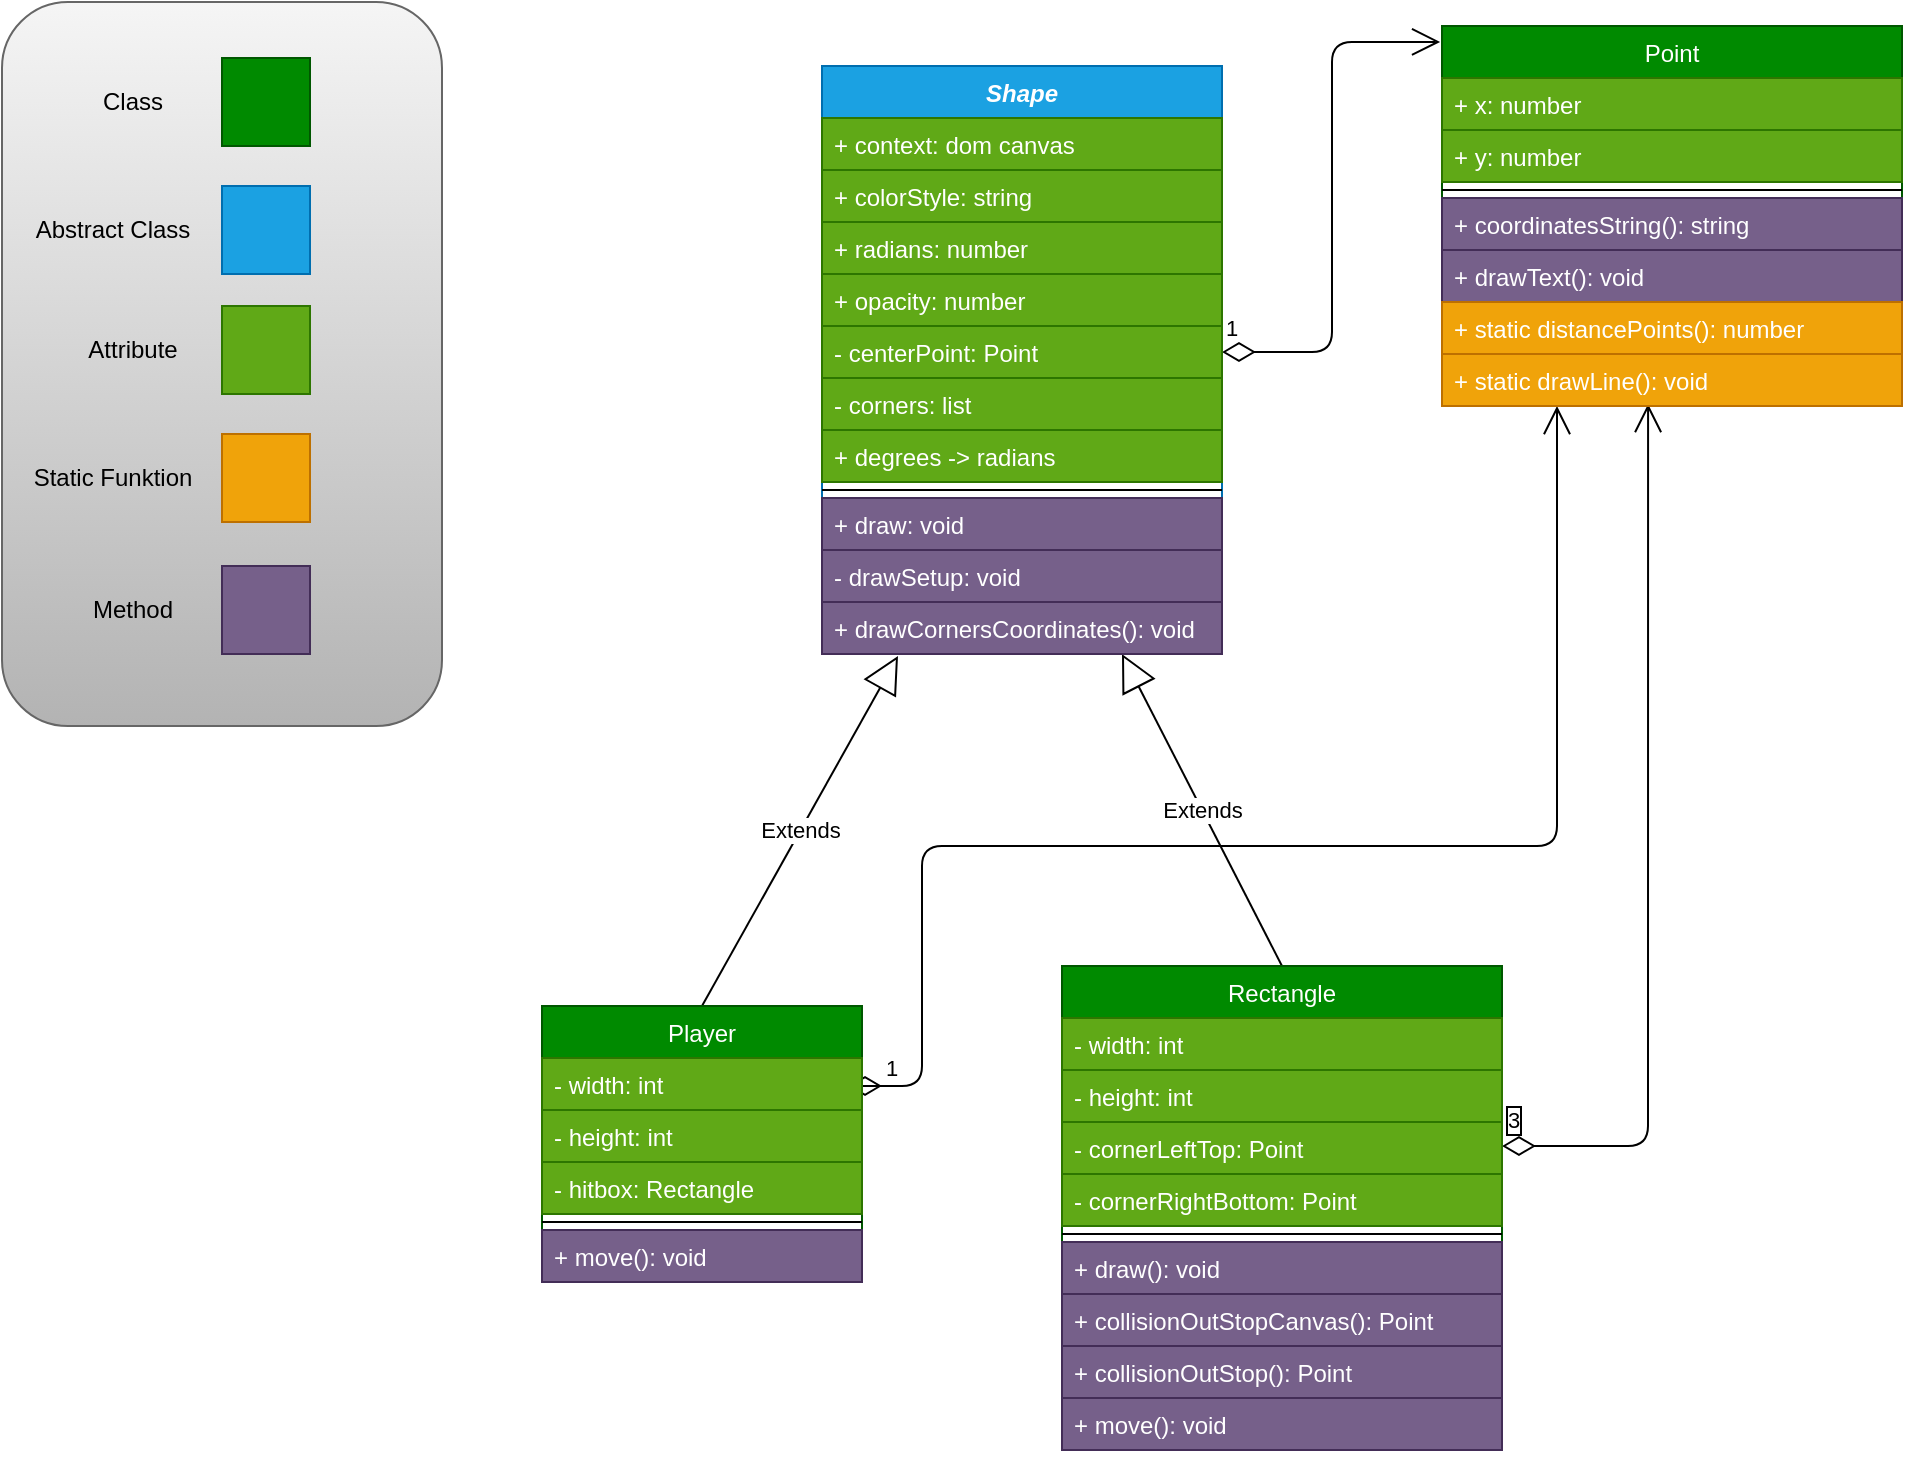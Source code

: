 <mxfile version="12.9.9" type="device"><diagram id="RAW5BNLhD_kJSsxiQ4Sg" name="Page-1"><mxGraphModel dx="1551" dy="1151" grid="1" gridSize="10" guides="1" tooltips="1" connect="1" arrows="1" fold="1" page="1" pageScale="1" pageWidth="850" pageHeight="1100" math="0" shadow="0"><root><mxCell id="0"/><mxCell id="1" parent="0"/><mxCell id="B8KtoYiRNh_vQeLMw6E--84" value="" style="rounded=1;whiteSpace=wrap;html=1;fillColor=#f5f5f5;strokeColor=#666666;gradientColor=#b3b3b3;" vertex="1" parent="1"><mxGeometry x="70" y="18" width="220" height="362" as="geometry"/></mxCell><mxCell id="B8KtoYiRNh_vQeLMw6E--48" value="Extends" style="endArrow=block;endSize=16;endFill=0;html=1;entryX=0.19;entryY=1.038;entryDx=0;entryDy=0;entryPerimeter=0;exitX=0.5;exitY=0;exitDx=0;exitDy=0;" edge="1" parent="1" source="B8KtoYiRNh_vQeLMw6E--30" target="B8KtoYiRNh_vQeLMw6E--29"><mxGeometry width="160" relative="1" as="geometry"><mxPoint x="430" y="490" as="sourcePoint"/><mxPoint x="590" y="380" as="targetPoint"/></mxGeometry></mxCell><mxCell id="B8KtoYiRNh_vQeLMw6E--49" value="Extends" style="endArrow=block;endSize=16;endFill=0;html=1;entryX=0.75;entryY=1;entryDx=0;entryDy=0;exitX=0.5;exitY=0;exitDx=0;exitDy=0;" edge="1" parent="1" source="B8KtoYiRNh_vQeLMw6E--34" target="B8KtoYiRNh_vQeLMw6E--9"><mxGeometry width="160" relative="1" as="geometry"><mxPoint x="692" y="489.01" as="sourcePoint"/><mxPoint x="790" y="373.998" as="targetPoint"/></mxGeometry></mxCell><mxCell id="B8KtoYiRNh_vQeLMw6E--51" value="1" style="endArrow=open;html=1;endSize=12;startArrow=diamondThin;startSize=14;startFill=0;edgeStyle=orthogonalEdgeStyle;align=left;verticalAlign=bottom;exitX=1;exitY=0.5;exitDx=0;exitDy=0;entryX=-0.004;entryY=0.042;entryDx=0;entryDy=0;entryPerimeter=0;" edge="1" parent="1" source="B8KtoYiRNh_vQeLMw6E--12" target="B8KtoYiRNh_vQeLMw6E--1"><mxGeometry x="-1" y="3" relative="1" as="geometry"><mxPoint x="180" y="440" as="sourcePoint"/><mxPoint x="340" y="440" as="targetPoint"/></mxGeometry></mxCell><mxCell id="B8KtoYiRNh_vQeLMw6E--52" value="3" style="endArrow=open;html=1;endSize=12;startArrow=diamondThin;startSize=14;startFill=0;edgeStyle=orthogonalEdgeStyle;align=left;verticalAlign=bottom;entryX=0.448;entryY=0.962;entryDx=0;entryDy=0;entryPerimeter=0;labelBorderColor=#000000;" edge="1" parent="1" target="B8KtoYiRNh_vQeLMw6E--7"><mxGeometry x="-1" y="3" relative="1" as="geometry"><mxPoint x="820" y="590" as="sourcePoint"/><mxPoint x="980" y="590" as="targetPoint"/><Array as="points"><mxPoint x="893" y="590"/></Array></mxGeometry></mxCell><mxCell id="B8KtoYiRNh_vQeLMw6E--56" value="1" style="endArrow=open;html=1;endSize=12;startArrow=diamondThin;startSize=14;startFill=0;edgeStyle=orthogonalEdgeStyle;align=left;verticalAlign=bottom;entryX=0.25;entryY=1;entryDx=0;entryDy=0;" edge="1" parent="1" target="B8KtoYiRNh_vQeLMw6E--1"><mxGeometry x="-0.943" relative="1" as="geometry"><mxPoint x="510" y="560" as="sourcePoint"/><mxPoint x="560" y="430" as="targetPoint"/><Array as="points"><mxPoint x="500" y="560"/><mxPoint x="530" y="560"/><mxPoint x="530" y="440"/><mxPoint x="848" y="440"/></Array><mxPoint as="offset"/></mxGeometry></mxCell><mxCell id="B8KtoYiRNh_vQeLMw6E--57" value="" style="whiteSpace=wrap;html=1;aspect=fixed;fontColor=#ffffff;fontStyle=0;strokeColor=#005700;fillColor=#008a00;startSize=26;" vertex="1" parent="1"><mxGeometry x="180" y="46" width="44" height="44" as="geometry"/></mxCell><mxCell id="B8KtoYiRNh_vQeLMw6E--63" value="Class" style="text;html=1;align=center;verticalAlign=middle;resizable=0;points=[];autosize=1;fontColor=#000000;" vertex="1" parent="1"><mxGeometry x="110" y="58" width="50" height="20" as="geometry"/></mxCell><mxCell id="B8KtoYiRNh_vQeLMw6E--73" value="" style="whiteSpace=wrap;html=1;aspect=fixed;fontColor=#ffffff;align=center;verticalAlign=top;strokeColor=#006EAF;fillColor=#1ba1e2;gradientColor=none;fontStyle=3;startSize=26;" vertex="1" parent="1"><mxGeometry x="180" y="110" width="44" height="44" as="geometry"/></mxCell><mxCell id="B8KtoYiRNh_vQeLMw6E--74" value="Abstract Class" style="text;html=1;align=center;verticalAlign=middle;resizable=0;points=[];autosize=1;fontColor=#000000;" vertex="1" parent="1"><mxGeometry x="80" y="122" width="90" height="20" as="geometry"/></mxCell><mxCell id="B8KtoYiRNh_vQeLMw6E--75" value="" style="whiteSpace=wrap;html=1;aspect=fixed;fontColor=#ffffff;align=left;verticalAlign=top;strokeColor=#2D7600;fillColor=#60a917;gradientColor=none;spacingLeft=4;spacingRight=4;" vertex="1" parent="1"><mxGeometry x="180" y="170" width="44" height="44" as="geometry"/></mxCell><mxCell id="B8KtoYiRNh_vQeLMw6E--76" value="Attribute" style="text;html=1;align=center;verticalAlign=middle;resizable=0;points=[];autosize=1;fontColor=#000000;" vertex="1" parent="1"><mxGeometry x="105" y="182" width="60" height="20" as="geometry"/></mxCell><mxCell id="B8KtoYiRNh_vQeLMw6E--77" value="" style="whiteSpace=wrap;html=1;aspect=fixed;fontColor=#ffffff;align=left;verticalAlign=top;strokeColor=#BD7000;fillColor=#f0a30a;gradientColor=none;spacingLeft=4;spacingRight=4;" vertex="1" parent="1"><mxGeometry x="180" y="234" width="44" height="44" as="geometry"/></mxCell><mxCell id="B8KtoYiRNh_vQeLMw6E--78" value="Static Funktion" style="text;html=1;align=center;verticalAlign=middle;resizable=0;points=[];autosize=1;fontColor=#000000;" vertex="1" parent="1"><mxGeometry x="80" y="246" width="90" height="20" as="geometry"/></mxCell><mxCell id="B8KtoYiRNh_vQeLMw6E--79" value="" style="whiteSpace=wrap;html=1;aspect=fixed;fontColor=#ffffff;align=left;verticalAlign=top;strokeColor=#432D57;fillColor=#76608a;gradientColor=none;spacingLeft=4;spacingRight=4;" vertex="1" parent="1"><mxGeometry x="180" y="300" width="44" height="44" as="geometry"/></mxCell><mxCell id="B8KtoYiRNh_vQeLMw6E--80" value="Method" style="text;html=1;align=center;verticalAlign=middle;resizable=0;points=[];autosize=1;fontColor=#000000;" vertex="1" parent="1"><mxGeometry x="105" y="312" width="60" height="20" as="geometry"/></mxCell><mxCell id="B8KtoYiRNh_vQeLMw6E--30" value="Player" style="swimlane;fontStyle=0;align=center;verticalAlign=middle;childLayout=stackLayout;horizontal=1;startSize=26;horizontalStack=0;resizeParent=1;resizeParentMax=0;resizeLast=0;collapsible=1;marginBottom=0;fontColor=#ffffff;strokeColor=#005700;fillColor=#008a00;" vertex="1" parent="1"><mxGeometry x="340" y="520" width="160" height="138" as="geometry"/></mxCell><mxCell id="B8KtoYiRNh_vQeLMw6E--31" value="- width: int" style="text;strokeColor=#2D7600;fillColor=#60a917;align=left;verticalAlign=top;spacingLeft=4;spacingRight=4;overflow=hidden;rotatable=0;points=[[0,0.5],[1,0.5]];portConstraint=eastwest;fontColor=#ffffff;" vertex="1" parent="B8KtoYiRNh_vQeLMw6E--30"><mxGeometry y="26" width="160" height="26" as="geometry"/></mxCell><mxCell id="B8KtoYiRNh_vQeLMw6E--44" value="- height: int" style="text;strokeColor=#2D7600;fillColor=#60a917;align=left;verticalAlign=top;spacingLeft=4;spacingRight=4;overflow=hidden;rotatable=0;points=[[0,0.5],[1,0.5]];portConstraint=eastwest;fontColor=#ffffff;" vertex="1" parent="B8KtoYiRNh_vQeLMw6E--30"><mxGeometry y="52" width="160" height="26" as="geometry"/></mxCell><mxCell id="B8KtoYiRNh_vQeLMw6E--50" value="- hitbox: Rectangle" style="text;strokeColor=#2D7600;fillColor=#60a917;align=left;verticalAlign=top;spacingLeft=4;spacingRight=4;overflow=hidden;rotatable=0;points=[[0,0.5],[1,0.5]];portConstraint=eastwest;fontColor=#ffffff;" vertex="1" parent="B8KtoYiRNh_vQeLMw6E--30"><mxGeometry y="78" width="160" height="26" as="geometry"/></mxCell><mxCell id="B8KtoYiRNh_vQeLMw6E--32" value="" style="line;strokeWidth=1;fillColor=none;align=left;verticalAlign=middle;spacingTop=-1;spacingLeft=3;spacingRight=3;rotatable=0;labelPosition=right;points=[];portConstraint=eastwest;" vertex="1" parent="B8KtoYiRNh_vQeLMw6E--30"><mxGeometry y="104" width="160" height="8" as="geometry"/></mxCell><mxCell id="B8KtoYiRNh_vQeLMw6E--33" value="+ move(): void" style="text;strokeColor=#432D57;fillColor=#76608a;align=left;verticalAlign=top;spacingLeft=4;spacingRight=4;overflow=hidden;rotatable=0;points=[[0,0.5],[1,0.5]];portConstraint=eastwest;fontColor=#ffffff;" vertex="1" parent="B8KtoYiRNh_vQeLMw6E--30"><mxGeometry y="112" width="160" height="26" as="geometry"/></mxCell><mxCell id="B8KtoYiRNh_vQeLMw6E--34" value="Rectangle" style="swimlane;fontStyle=0;align=center;verticalAlign=middle;childLayout=stackLayout;horizontal=1;startSize=26;horizontalStack=0;resizeParent=1;resizeParentMax=0;resizeLast=0;collapsible=1;marginBottom=0;fontColor=#ffffff;strokeColor=#005700;fillColor=#008a00;" vertex="1" parent="1"><mxGeometry x="600" y="500" width="220" height="242" as="geometry"/></mxCell><mxCell id="B8KtoYiRNh_vQeLMw6E--35" value="- width: int" style="text;strokeColor=#2D7600;fillColor=#60a917;align=left;verticalAlign=top;spacingLeft=4;spacingRight=4;overflow=hidden;rotatable=0;points=[[0,0.5],[1,0.5]];portConstraint=eastwest;fontColor=#ffffff;" vertex="1" parent="B8KtoYiRNh_vQeLMw6E--34"><mxGeometry y="26" width="220" height="26" as="geometry"/></mxCell><mxCell id="B8KtoYiRNh_vQeLMw6E--38" value="- height: int" style="text;strokeColor=#2D7600;fillColor=#60a917;align=left;verticalAlign=top;spacingLeft=4;spacingRight=4;overflow=hidden;rotatable=0;points=[[0,0.5],[1,0.5]];portConstraint=eastwest;fontColor=#ffffff;" vertex="1" parent="B8KtoYiRNh_vQeLMw6E--34"><mxGeometry y="52" width="220" height="26" as="geometry"/></mxCell><mxCell id="B8KtoYiRNh_vQeLMw6E--39" value="- cornerLeftTop: Point" style="text;strokeColor=#2D7600;fillColor=#60a917;align=left;verticalAlign=top;spacingLeft=4;spacingRight=4;overflow=hidden;rotatable=0;points=[[0,0.5],[1,0.5]];portConstraint=eastwest;fontColor=#ffffff;" vertex="1" parent="B8KtoYiRNh_vQeLMw6E--34"><mxGeometry y="78" width="220" height="26" as="geometry"/></mxCell><mxCell id="B8KtoYiRNh_vQeLMw6E--40" value="- cornerRightBottom: Point" style="text;strokeColor=#2D7600;fillColor=#60a917;align=left;verticalAlign=top;spacingLeft=4;spacingRight=4;overflow=hidden;rotatable=0;points=[[0,0.5],[1,0.5]];portConstraint=eastwest;fontColor=#ffffff;" vertex="1" parent="B8KtoYiRNh_vQeLMw6E--34"><mxGeometry y="104" width="220" height="26" as="geometry"/></mxCell><mxCell id="B8KtoYiRNh_vQeLMw6E--36" value="" style="line;strokeWidth=1;fillColor=none;align=left;verticalAlign=middle;spacingTop=-1;spacingLeft=3;spacingRight=3;rotatable=0;labelPosition=right;points=[];portConstraint=eastwest;" vertex="1" parent="B8KtoYiRNh_vQeLMw6E--34"><mxGeometry y="130" width="220" height="8" as="geometry"/></mxCell><mxCell id="B8KtoYiRNh_vQeLMw6E--37" value="+ draw(): void" style="text;strokeColor=#432D57;fillColor=#76608a;align=left;verticalAlign=top;spacingLeft=4;spacingRight=4;overflow=hidden;rotatable=0;points=[[0,0.5],[1,0.5]];portConstraint=eastwest;fontColor=#ffffff;" vertex="1" parent="B8KtoYiRNh_vQeLMw6E--34"><mxGeometry y="138" width="220" height="26" as="geometry"/></mxCell><mxCell id="B8KtoYiRNh_vQeLMw6E--41" value="+ collisionOutStopCanvas(): Point" style="text;strokeColor=#432D57;fillColor=#76608a;align=left;verticalAlign=top;spacingLeft=4;spacingRight=4;overflow=hidden;rotatable=0;points=[[0,0.5],[1,0.5]];portConstraint=eastwest;fontColor=#ffffff;" vertex="1" parent="B8KtoYiRNh_vQeLMw6E--34"><mxGeometry y="164" width="220" height="26" as="geometry"/></mxCell><mxCell id="B8KtoYiRNh_vQeLMw6E--42" value="+ collisionOutStop(): Point" style="text;strokeColor=#432D57;fillColor=#76608a;align=left;verticalAlign=top;spacingLeft=4;spacingRight=4;overflow=hidden;rotatable=0;points=[[0,0.5],[1,0.5]];portConstraint=eastwest;fontColor=#ffffff;" vertex="1" parent="B8KtoYiRNh_vQeLMw6E--34"><mxGeometry y="190" width="220" height="26" as="geometry"/></mxCell><mxCell id="B8KtoYiRNh_vQeLMw6E--43" value="+ move(): void" style="text;strokeColor=#432D57;fillColor=#76608a;align=left;verticalAlign=top;spacingLeft=4;spacingRight=4;overflow=hidden;rotatable=0;points=[[0,0.5],[1,0.5]];portConstraint=eastwest;fontColor=#ffffff;" vertex="1" parent="B8KtoYiRNh_vQeLMw6E--34"><mxGeometry y="216" width="220" height="26" as="geometry"/></mxCell><mxCell id="B8KtoYiRNh_vQeLMw6E--9" value="Shape&#10;" style="swimlane;fontStyle=3;align=center;verticalAlign=top;childLayout=stackLayout;horizontal=1;startSize=26;horizontalStack=0;resizeParent=1;resizeParentMax=0;resizeLast=0;collapsible=1;marginBottom=0;fillColor=#1ba1e2;strokeColor=#006EAF;fontColor=#ffffff;" vertex="1" parent="1"><mxGeometry x="480" y="50" width="200" height="294" as="geometry"><mxRectangle x="610" y="92" width="70" height="26" as="alternateBounds"/></mxGeometry></mxCell><mxCell id="B8KtoYiRNh_vQeLMw6E--10" value="+ context: dom canvas" style="text;strokeColor=#2D7600;fillColor=#60a917;align=left;verticalAlign=top;spacingLeft=4;spacingRight=4;overflow=hidden;rotatable=0;points=[[0,0.5],[1,0.5]];portConstraint=eastwest;fontColor=#ffffff;" vertex="1" parent="B8KtoYiRNh_vQeLMw6E--9"><mxGeometry y="26" width="200" height="26" as="geometry"/></mxCell><mxCell id="B8KtoYiRNh_vQeLMw6E--13" value="+ colorStyle: string" style="text;strokeColor=#2D7600;fillColor=#60a917;align=left;verticalAlign=top;spacingLeft=4;spacingRight=4;overflow=hidden;rotatable=0;points=[[0,0.5],[1,0.5]];portConstraint=eastwest;fontColor=#ffffff;" vertex="1" parent="B8KtoYiRNh_vQeLMw6E--9"><mxGeometry y="52" width="200" height="26" as="geometry"/></mxCell><mxCell id="B8KtoYiRNh_vQeLMw6E--15" value="+ radians: number" style="text;strokeColor=#2D7600;fillColor=#60a917;align=left;verticalAlign=top;spacingLeft=4;spacingRight=4;overflow=hidden;rotatable=0;points=[[0,0.5],[1,0.5]];portConstraint=eastwest;fontColor=#ffffff;" vertex="1" parent="B8KtoYiRNh_vQeLMw6E--9"><mxGeometry y="78" width="200" height="26" as="geometry"/></mxCell><mxCell id="B8KtoYiRNh_vQeLMw6E--16" value="+ opacity: number" style="text;strokeColor=#2D7600;fillColor=#60a917;align=left;verticalAlign=top;spacingLeft=4;spacingRight=4;overflow=hidden;rotatable=0;points=[[0,0.5],[1,0.5]];portConstraint=eastwest;fontColor=#ffffff;" vertex="1" parent="B8KtoYiRNh_vQeLMw6E--9"><mxGeometry y="104" width="200" height="26" as="geometry"/></mxCell><mxCell id="B8KtoYiRNh_vQeLMw6E--12" value="- centerPoint: Point" style="text;strokeColor=#2D7600;fillColor=#60a917;align=left;verticalAlign=top;spacingLeft=4;spacingRight=4;overflow=hidden;rotatable=0;points=[[0,0.5],[1,0.5]];portConstraint=eastwest;fontColor=#ffffff;" vertex="1" parent="B8KtoYiRNh_vQeLMw6E--9"><mxGeometry y="130" width="200" height="26" as="geometry"/></mxCell><mxCell id="B8KtoYiRNh_vQeLMw6E--14" value="- corners: list" style="text;strokeColor=#2D7600;fillColor=#60a917;align=left;verticalAlign=top;spacingLeft=4;spacingRight=4;overflow=hidden;rotatable=0;points=[[0,0.5],[1,0.5]];portConstraint=eastwest;fontColor=#ffffff;" vertex="1" parent="B8KtoYiRNh_vQeLMw6E--9"><mxGeometry y="156" width="200" height="26" as="geometry"/></mxCell><mxCell id="B8KtoYiRNh_vQeLMw6E--17" value="+ degrees -&gt; radians" style="text;strokeColor=#2D7600;fillColor=#60a917;align=left;verticalAlign=top;spacingLeft=4;spacingRight=4;overflow=hidden;rotatable=0;points=[[0,0.5],[1,0.5]];portConstraint=eastwest;fontColor=#ffffff;" vertex="1" parent="B8KtoYiRNh_vQeLMw6E--9"><mxGeometry y="182" width="200" height="26" as="geometry"/></mxCell><mxCell id="B8KtoYiRNh_vQeLMw6E--11" value="" style="line;strokeWidth=1;fillColor=none;align=left;verticalAlign=middle;spacingTop=-1;spacingLeft=3;spacingRight=3;rotatable=0;labelPosition=right;points=[];portConstraint=eastwest;" vertex="1" parent="B8KtoYiRNh_vQeLMw6E--9"><mxGeometry y="208" width="200" height="8" as="geometry"/></mxCell><mxCell id="B8KtoYiRNh_vQeLMw6E--19" value="+ draw: void" style="text;strokeColor=#432D57;fillColor=#76608a;align=left;verticalAlign=top;spacingLeft=4;spacingRight=4;overflow=hidden;rotatable=0;points=[[0,0.5],[1,0.5]];portConstraint=eastwest;fontColor=#ffffff;" vertex="1" parent="B8KtoYiRNh_vQeLMw6E--9"><mxGeometry y="216" width="200" height="26" as="geometry"/></mxCell><mxCell id="B8KtoYiRNh_vQeLMw6E--20" value="- drawSetup: void" style="text;strokeColor=#432D57;fillColor=#76608a;align=left;verticalAlign=top;spacingLeft=4;spacingRight=4;overflow=hidden;rotatable=0;points=[[0,0.5],[1,0.5]];portConstraint=eastwest;fontColor=#ffffff;" vertex="1" parent="B8KtoYiRNh_vQeLMw6E--9"><mxGeometry y="242" width="200" height="26" as="geometry"/></mxCell><mxCell id="B8KtoYiRNh_vQeLMw6E--29" value="+ drawCornersCoordinates(): void" style="text;strokeColor=#432D57;fillColor=#76608a;align=left;verticalAlign=top;spacingLeft=4;spacingRight=4;overflow=hidden;rotatable=0;points=[[0,0.5],[1,0.5]];portConstraint=eastwest;fontColor=#ffffff;" vertex="1" parent="B8KtoYiRNh_vQeLMw6E--9"><mxGeometry y="268" width="200" height="26" as="geometry"/></mxCell><mxCell id="B8KtoYiRNh_vQeLMw6E--1" value="Point" style="swimlane;fontStyle=0;childLayout=stackLayout;horizontal=1;startSize=26;fillColor=#008a00;horizontalStack=0;resizeParent=1;resizeParentMax=0;resizeLast=0;collapsible=1;marginBottom=0;strokeColor=#005700;fontColor=#ffffff;" vertex="1" parent="1"><mxGeometry x="790" y="30" width="230" height="190" as="geometry"/></mxCell><mxCell id="B8KtoYiRNh_vQeLMw6E--2" value="+ x: number" style="text;strokeColor=#2D7600;fillColor=#60a917;align=left;verticalAlign=top;spacingLeft=4;spacingRight=4;overflow=hidden;rotatable=0;points=[[0,0.5],[1,0.5]];portConstraint=eastwest;fontColor=#ffffff;" vertex="1" parent="B8KtoYiRNh_vQeLMw6E--1"><mxGeometry y="26" width="230" height="26" as="geometry"/></mxCell><mxCell id="B8KtoYiRNh_vQeLMw6E--3" value="+ y: number" style="text;strokeColor=#2D7600;fillColor=#60a917;align=left;verticalAlign=top;spacingLeft=4;spacingRight=4;overflow=hidden;rotatable=0;points=[[0,0.5],[1,0.5]];portConstraint=eastwest;fontColor=#ffffff;" vertex="1" parent="B8KtoYiRNh_vQeLMw6E--1"><mxGeometry y="52" width="230" height="26" as="geometry"/></mxCell><mxCell id="B8KtoYiRNh_vQeLMw6E--5" value="" style="line;strokeWidth=1;fillColor=none;align=left;verticalAlign=middle;spacingTop=-1;spacingLeft=3;spacingRight=3;rotatable=0;labelPosition=right;points=[];portConstraint=eastwest;" vertex="1" parent="B8KtoYiRNh_vQeLMw6E--1"><mxGeometry y="78" width="230" height="8" as="geometry"/></mxCell><mxCell id="B8KtoYiRNh_vQeLMw6E--4" value="+ coordinatesString(): string" style="text;strokeColor=#432D57;fillColor=#76608a;align=left;verticalAlign=top;spacingLeft=4;spacingRight=4;overflow=hidden;rotatable=0;points=[[0,0.5],[1,0.5]];portConstraint=eastwest;fontColor=#ffffff;" vertex="1" parent="B8KtoYiRNh_vQeLMw6E--1"><mxGeometry y="86" width="230" height="26" as="geometry"/></mxCell><mxCell id="B8KtoYiRNh_vQeLMw6E--6" value="+ drawText(): void" style="text;strokeColor=#432D57;fillColor=#76608a;align=left;verticalAlign=top;spacingLeft=4;spacingRight=4;overflow=hidden;rotatable=0;points=[[0,0.5],[1,0.5]];portConstraint=eastwest;fontColor=#ffffff;" vertex="1" parent="B8KtoYiRNh_vQeLMw6E--1"><mxGeometry y="112" width="230" height="26" as="geometry"/></mxCell><mxCell id="B8KtoYiRNh_vQeLMw6E--8" value="+ static distancePoints(): number" style="text;strokeColor=#BD7000;fillColor=#f0a30a;align=left;verticalAlign=top;spacingLeft=4;spacingRight=4;overflow=hidden;rotatable=0;points=[[0,0.5],[1,0.5]];portConstraint=eastwest;fontColor=#ffffff;" vertex="1" parent="B8KtoYiRNh_vQeLMw6E--1"><mxGeometry y="138" width="230" height="26" as="geometry"/></mxCell><mxCell id="B8KtoYiRNh_vQeLMw6E--7" value="+ static drawLine(): void" style="text;strokeColor=#BD7000;fillColor=#f0a30a;align=left;verticalAlign=top;spacingLeft=4;spacingRight=4;overflow=hidden;rotatable=0;points=[[0,0.5],[1,0.5]];portConstraint=eastwest;fontColor=#ffffff;" vertex="1" parent="B8KtoYiRNh_vQeLMw6E--1"><mxGeometry y="164" width="230" height="26" as="geometry"/></mxCell></root></mxGraphModel></diagram></mxfile>